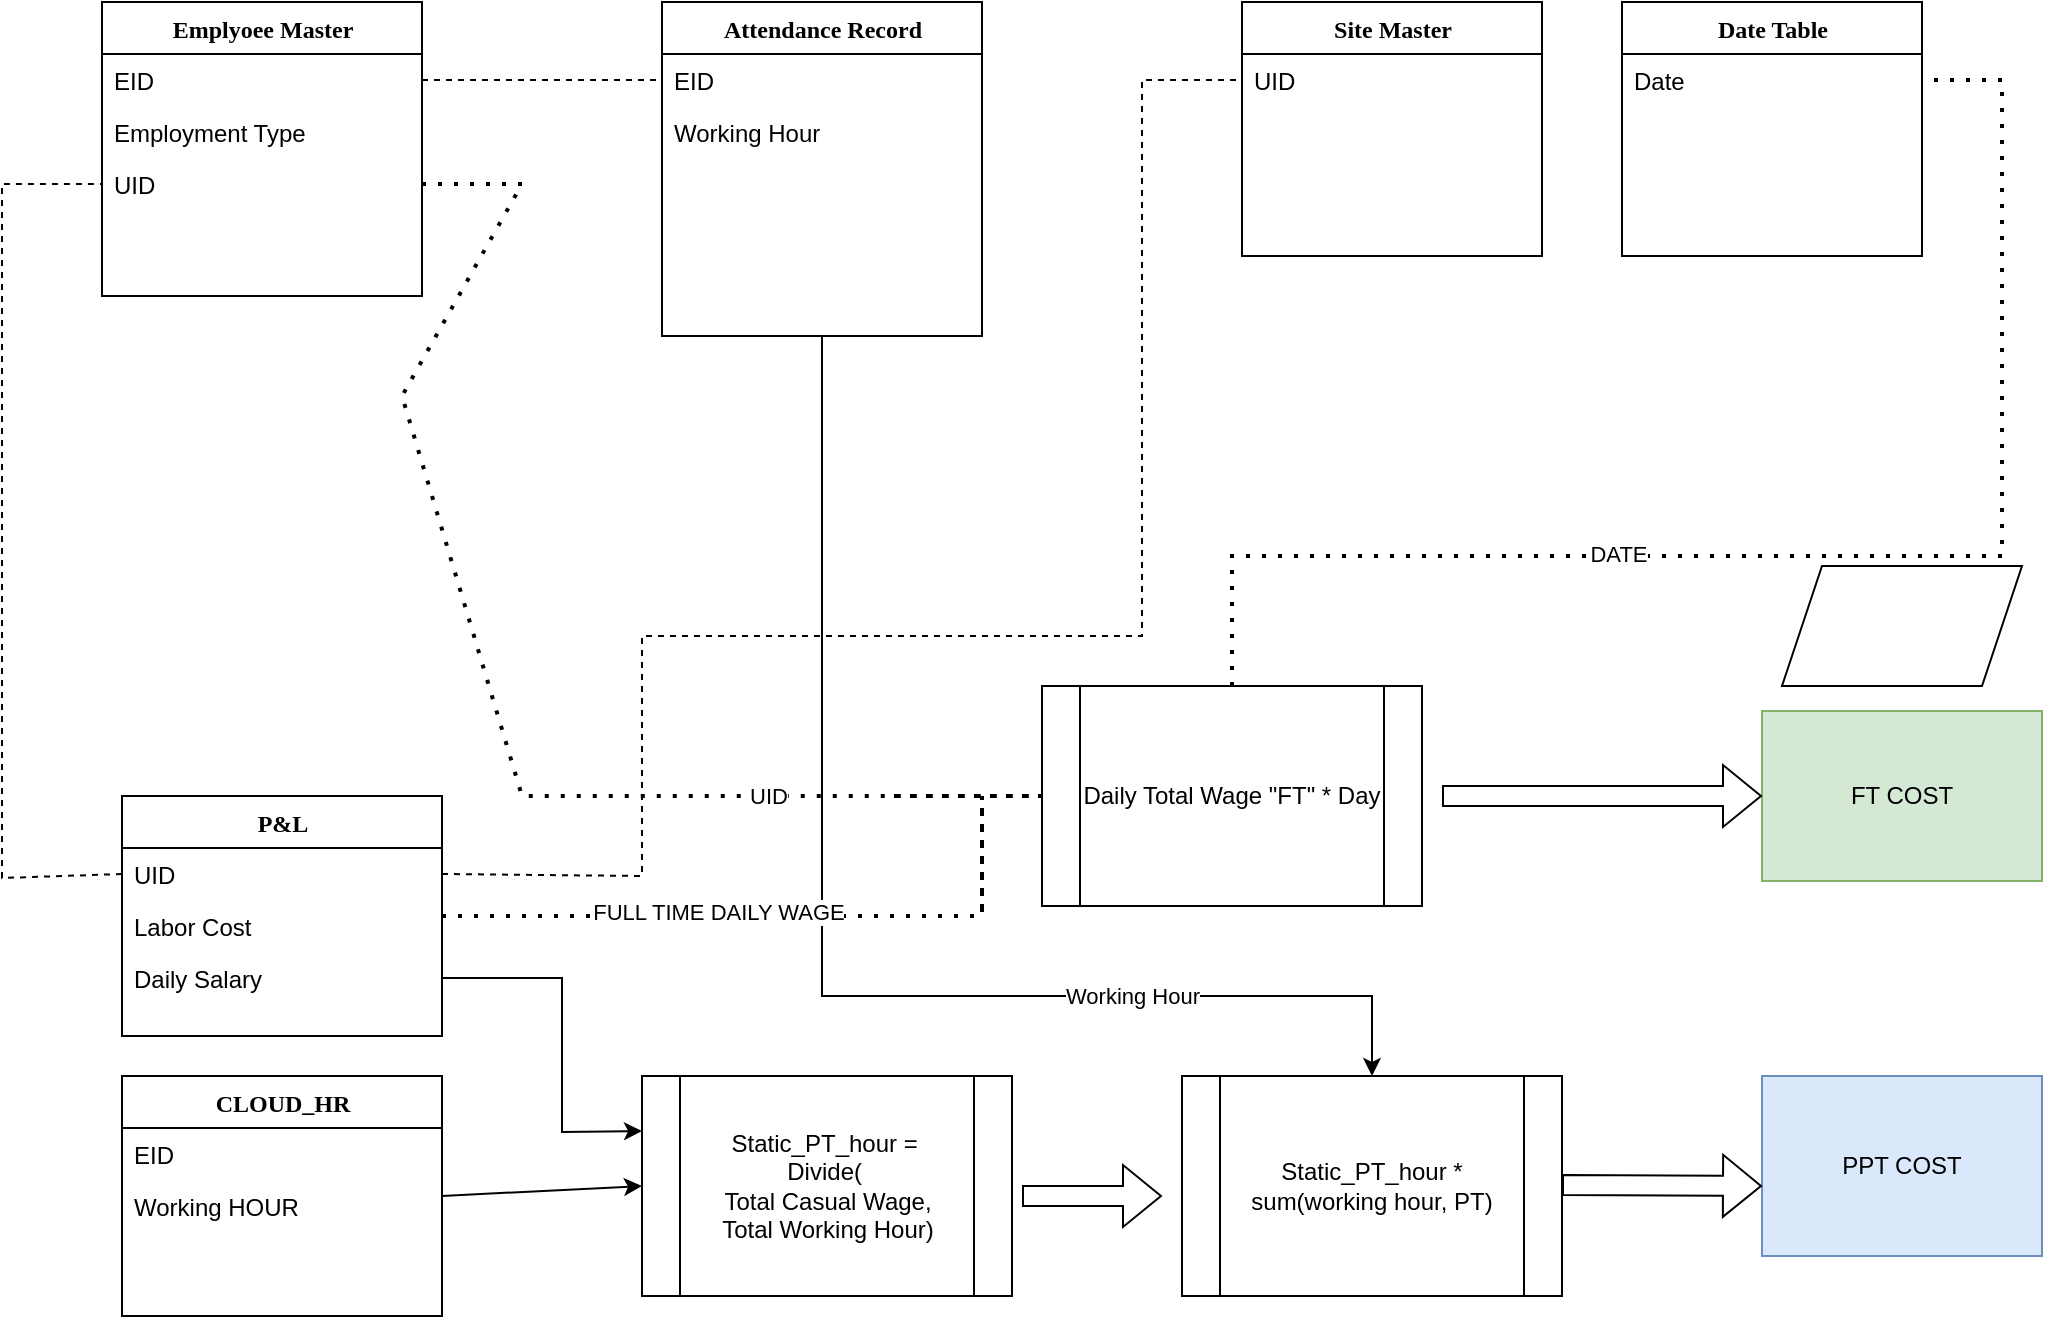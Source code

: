 <mxfile version="26.1.0">
  <diagram name="Page-1" id="9f46799a-70d6-7492-0946-bef42562c5a5">
    <mxGraphModel dx="863" dy="685" grid="1" gridSize="10" guides="1" tooltips="1" connect="1" arrows="1" fold="1" page="1" pageScale="1" pageWidth="1100" pageHeight="850" background="none" math="0" shadow="0">
      <root>
        <mxCell id="0" />
        <mxCell id="1" parent="0" />
        <mxCell id="78961159f06e98e8-17" value="Emplyoee Master" style="swimlane;html=1;fontStyle=1;align=center;verticalAlign=top;childLayout=stackLayout;horizontal=1;startSize=26;horizontalStack=0;resizeParent=1;resizeLast=0;collapsible=1;marginBottom=0;swimlaneFillColor=#ffffff;rounded=0;shadow=0;comic=0;labelBackgroundColor=none;strokeWidth=1;fillColor=none;fontFamily=Verdana;fontSize=12" parent="1" vertex="1">
          <mxGeometry x="90" y="83" width="160" height="147" as="geometry" />
        </mxCell>
        <mxCell id="78961159f06e98e8-21" value="EID" style="text;html=1;strokeColor=none;fillColor=none;align=left;verticalAlign=top;spacingLeft=4;spacingRight=4;whiteSpace=wrap;overflow=hidden;rotatable=0;points=[[0,0.5],[1,0.5]];portConstraint=eastwest;" parent="78961159f06e98e8-17" vertex="1">
          <mxGeometry y="26" width="160" height="26" as="geometry" />
        </mxCell>
        <mxCell id="78961159f06e98e8-23" value="Employment Type" style="text;html=1;strokeColor=none;fillColor=none;align=left;verticalAlign=top;spacingLeft=4;spacingRight=4;whiteSpace=wrap;overflow=hidden;rotatable=0;points=[[0,0.5],[1,0.5]];portConstraint=eastwest;" parent="78961159f06e98e8-17" vertex="1">
          <mxGeometry y="52" width="160" height="26" as="geometry" />
        </mxCell>
        <mxCell id="78961159f06e98e8-25" value="UID" style="text;html=1;strokeColor=none;fillColor=none;align=left;verticalAlign=top;spacingLeft=4;spacingRight=4;whiteSpace=wrap;overflow=hidden;rotatable=0;points=[[0,0.5],[1,0.5]];portConstraint=eastwest;" parent="78961159f06e98e8-17" vertex="1">
          <mxGeometry y="78" width="160" height="26" as="geometry" />
        </mxCell>
        <mxCell id="78961159f06e98e8-30" value="Attendance Record" style="swimlane;html=1;fontStyle=1;align=center;verticalAlign=top;childLayout=stackLayout;horizontal=1;startSize=26;horizontalStack=0;resizeParent=1;resizeLast=0;collapsible=1;marginBottom=0;swimlaneFillColor=#ffffff;rounded=0;shadow=0;comic=0;labelBackgroundColor=none;strokeWidth=1;fillColor=none;fontFamily=Verdana;fontSize=12" parent="1" vertex="1">
          <mxGeometry x="370" y="83" width="160" height="167" as="geometry" />
        </mxCell>
        <mxCell id="78961159f06e98e8-31" value="EID" style="text;html=1;strokeColor=none;fillColor=none;align=left;verticalAlign=top;spacingLeft=4;spacingRight=4;whiteSpace=wrap;overflow=hidden;rotatable=0;points=[[0,0.5],[1,0.5]];portConstraint=eastwest;" parent="78961159f06e98e8-30" vertex="1">
          <mxGeometry y="26" width="160" height="26" as="geometry" />
        </mxCell>
        <mxCell id="78961159f06e98e8-32" value="Working Hour" style="text;html=1;strokeColor=none;fillColor=none;align=left;verticalAlign=top;spacingLeft=4;spacingRight=4;whiteSpace=wrap;overflow=hidden;rotatable=0;points=[[0,0.5],[1,0.5]];portConstraint=eastwest;" parent="78961159f06e98e8-30" vertex="1">
          <mxGeometry y="52" width="160" height="26" as="geometry" />
        </mxCell>
        <mxCell id="78961159f06e98e8-43" value="Site Master" style="swimlane;html=1;fontStyle=1;align=center;verticalAlign=top;childLayout=stackLayout;horizontal=1;startSize=26;horizontalStack=0;resizeParent=1;resizeLast=0;collapsible=1;marginBottom=0;swimlaneFillColor=#ffffff;rounded=0;shadow=0;comic=0;labelBackgroundColor=none;strokeWidth=1;fillColor=none;fontFamily=Verdana;fontSize=12" parent="1" vertex="1">
          <mxGeometry x="660" y="83" width="150" height="127" as="geometry" />
        </mxCell>
        <mxCell id="78961159f06e98e8-44" value="UID&lt;div&gt;&lt;br&gt;&lt;/div&gt;" style="text;html=1;strokeColor=none;fillColor=none;align=left;verticalAlign=top;spacingLeft=4;spacingRight=4;whiteSpace=wrap;overflow=hidden;rotatable=0;points=[[0,0.5],[1,0.5]];portConstraint=eastwest;" parent="78961159f06e98e8-43" vertex="1">
          <mxGeometry y="26" width="150" height="26" as="geometry" />
        </mxCell>
        <mxCell id="78961159f06e98e8-56" value="P&amp;amp;L" style="swimlane;html=1;fontStyle=1;align=center;verticalAlign=top;childLayout=stackLayout;horizontal=1;startSize=26;horizontalStack=0;resizeParent=1;resizeLast=0;collapsible=1;marginBottom=0;swimlaneFillColor=#ffffff;rounded=0;shadow=0;comic=0;labelBackgroundColor=none;strokeWidth=1;fillColor=none;fontFamily=Verdana;fontSize=12" parent="1" vertex="1">
          <mxGeometry x="100" y="480" width="160" height="120" as="geometry" />
        </mxCell>
        <mxCell id="78961159f06e98e8-57" value="UID" style="text;html=1;strokeColor=none;fillColor=none;align=left;verticalAlign=top;spacingLeft=4;spacingRight=4;whiteSpace=wrap;overflow=hidden;rotatable=0;points=[[0,0.5],[1,0.5]];portConstraint=eastwest;" parent="78961159f06e98e8-56" vertex="1">
          <mxGeometry y="26" width="160" height="26" as="geometry" />
        </mxCell>
        <mxCell id="78961159f06e98e8-58" value="Labor Cost" style="text;html=1;strokeColor=none;fillColor=none;align=left;verticalAlign=top;spacingLeft=4;spacingRight=4;whiteSpace=wrap;overflow=hidden;rotatable=0;points=[[0,0.5],[1,0.5]];portConstraint=eastwest;" parent="78961159f06e98e8-56" vertex="1">
          <mxGeometry y="52" width="160" height="26" as="geometry" />
        </mxCell>
        <mxCell id="78961159f06e98e8-59" value="Daily Salary" style="text;html=1;strokeColor=none;fillColor=none;align=left;verticalAlign=top;spacingLeft=4;spacingRight=4;whiteSpace=wrap;overflow=hidden;rotatable=0;points=[[0,0.5],[1,0.5]];portConstraint=eastwest;" parent="78961159f06e98e8-56" vertex="1">
          <mxGeometry y="78" width="160" height="26" as="geometry" />
        </mxCell>
        <mxCell id="bfJErc-DgYLk0Dg4ZaRu-8" value="" style="endArrow=none;dashed=1;html=1;rounded=0;exitX=1;exitY=0.5;exitDx=0;exitDy=0;entryX=0;entryY=0.5;entryDx=0;entryDy=0;" parent="1" source="78961159f06e98e8-57" target="78961159f06e98e8-44" edge="1">
          <mxGeometry width="50" height="50" relative="1" as="geometry">
            <mxPoint x="650" y="200" as="sourcePoint" />
            <mxPoint x="700" y="150" as="targetPoint" />
            <Array as="points">
              <mxPoint x="360" y="520" />
              <mxPoint x="360" y="400" />
              <mxPoint x="610" y="400" />
              <mxPoint x="610" y="122" />
            </Array>
          </mxGeometry>
        </mxCell>
        <mxCell id="bfJErc-DgYLk0Dg4ZaRu-9" value="" style="endArrow=none;dashed=1;html=1;rounded=0;exitX=1;exitY=0.5;exitDx=0;exitDy=0;entryX=0;entryY=0.5;entryDx=0;entryDy=0;" parent="1" source="78961159f06e98e8-21" target="78961159f06e98e8-31" edge="1">
          <mxGeometry width="50" height="50" relative="1" as="geometry">
            <mxPoint x="280" y="40" as="sourcePoint" />
            <mxPoint x="380" y="122" as="targetPoint" />
            <Array as="points" />
          </mxGeometry>
        </mxCell>
        <mxCell id="bfJErc-DgYLk0Dg4ZaRu-12" value="" style="endArrow=none;dashed=1;html=1;rounded=0;entryX=0;entryY=0.5;entryDx=0;entryDy=0;exitX=0;exitY=0.5;exitDx=0;exitDy=0;" parent="1" source="78961159f06e98e8-57" target="78961159f06e98e8-25" edge="1">
          <mxGeometry width="50" height="50" relative="1" as="geometry">
            <mxPoint x="30" y="221.5" as="sourcePoint" />
            <mxPoint x="80" y="171.5" as="targetPoint" />
            <Array as="points">
              <mxPoint x="40" y="521" />
              <mxPoint x="40" y="174" />
            </Array>
          </mxGeometry>
        </mxCell>
        <mxCell id="bfJErc-DgYLk0Dg4ZaRu-13" value="PPT COST" style="rounded=0;whiteSpace=wrap;html=1;fillColor=#dae8fc;strokeColor=#6c8ebf;" parent="1" vertex="1">
          <mxGeometry x="920" y="620" width="140" height="90" as="geometry" />
        </mxCell>
        <mxCell id="bfJErc-DgYLk0Dg4ZaRu-23" value="" style="endArrow=classic;html=1;rounded=0;exitX=0.5;exitY=1;exitDx=0;exitDy=0;entryX=0.5;entryY=0;entryDx=0;entryDy=0;" parent="1" source="78961159f06e98e8-30" target="bfJErc-DgYLk0Dg4ZaRu-57" edge="1">
          <mxGeometry width="50" height="50" relative="1" as="geometry">
            <mxPoint x="520" y="410" as="sourcePoint" />
            <mxPoint x="450" y="440" as="targetPoint" />
            <Array as="points">
              <mxPoint x="450" y="580" />
              <mxPoint x="725" y="580" />
            </Array>
          </mxGeometry>
        </mxCell>
        <mxCell id="bfJErc-DgYLk0Dg4ZaRu-59" value="Working Hour" style="edgeLabel;html=1;align=center;verticalAlign=middle;resizable=0;points=[];" parent="bfJErc-DgYLk0Dg4ZaRu-23" vertex="1" connectable="0">
          <mxGeometry x="0.504" relative="1" as="geometry">
            <mxPoint as="offset" />
          </mxGeometry>
        </mxCell>
        <mxCell id="bfJErc-DgYLk0Dg4ZaRu-29" value="Date Table" style="swimlane;html=1;fontStyle=1;align=center;verticalAlign=top;childLayout=stackLayout;horizontal=1;startSize=26;horizontalStack=0;resizeParent=1;resizeLast=0;collapsible=1;marginBottom=0;swimlaneFillColor=#ffffff;rounded=0;shadow=0;comic=0;labelBackgroundColor=none;strokeWidth=1;fillColor=none;fontFamily=Verdana;fontSize=12" parent="1" vertex="1">
          <mxGeometry x="850" y="83" width="150" height="127" as="geometry" />
        </mxCell>
        <mxCell id="bfJErc-DgYLk0Dg4ZaRu-30" value="&lt;div&gt;Date&lt;/div&gt;" style="text;html=1;strokeColor=none;fillColor=none;align=left;verticalAlign=top;spacingLeft=4;spacingRight=4;whiteSpace=wrap;overflow=hidden;rotatable=0;points=[[0,0.5],[1,0.5]];portConstraint=eastwest;" parent="bfJErc-DgYLk0Dg4ZaRu-29" vertex="1">
          <mxGeometry y="26" width="150" height="26" as="geometry" />
        </mxCell>
        <mxCell id="bfJErc-DgYLk0Dg4ZaRu-37" value="FT COST" style="rounded=0;whiteSpace=wrap;html=1;fillColor=#d5e8d4;strokeColor=#82b366;" parent="1" vertex="1">
          <mxGeometry x="920" y="437.5" width="140" height="85" as="geometry" />
        </mxCell>
        <mxCell id="bfJErc-DgYLk0Dg4ZaRu-38" value="CLOUD_HR" style="swimlane;html=1;fontStyle=1;align=center;verticalAlign=top;childLayout=stackLayout;horizontal=1;startSize=26;horizontalStack=0;resizeParent=1;resizeLast=0;collapsible=1;marginBottom=0;swimlaneFillColor=#ffffff;rounded=0;shadow=0;comic=0;labelBackgroundColor=none;strokeWidth=1;fillColor=none;fontFamily=Verdana;fontSize=12" parent="1" vertex="1">
          <mxGeometry x="100" y="620" width="160" height="120" as="geometry" />
        </mxCell>
        <mxCell id="bfJErc-DgYLk0Dg4ZaRu-39" value="EID" style="text;html=1;strokeColor=none;fillColor=none;align=left;verticalAlign=top;spacingLeft=4;spacingRight=4;whiteSpace=wrap;overflow=hidden;rotatable=0;points=[[0,0.5],[1,0.5]];portConstraint=eastwest;" parent="bfJErc-DgYLk0Dg4ZaRu-38" vertex="1">
          <mxGeometry y="26" width="160" height="26" as="geometry" />
        </mxCell>
        <mxCell id="bfJErc-DgYLk0Dg4ZaRu-40" value="Working HOUR" style="text;html=1;strokeColor=none;fillColor=none;align=left;verticalAlign=top;spacingLeft=4;spacingRight=4;whiteSpace=wrap;overflow=hidden;rotatable=0;points=[[0,0.5],[1,0.5]];portConstraint=eastwest;" parent="bfJErc-DgYLk0Dg4ZaRu-38" vertex="1">
          <mxGeometry y="52" width="160" height="26" as="geometry" />
        </mxCell>
        <mxCell id="bfJErc-DgYLk0Dg4ZaRu-42" value="" style="endArrow=none;dashed=1;html=1;dashPattern=1 3;strokeWidth=2;rounded=0;exitX=1;exitY=0.5;exitDx=0;exitDy=0;entryX=0;entryY=0.5;entryDx=0;entryDy=0;" parent="1" source="78961159f06e98e8-25" target="bfJErc-DgYLk0Dg4ZaRu-46" edge="1">
          <mxGeometry width="50" height="50" relative="1" as="geometry">
            <mxPoint x="520" y="410" as="sourcePoint" />
            <mxPoint x="530" y="430" as="targetPoint" />
            <Array as="points">
              <mxPoint x="300" y="174" />
              <mxPoint x="240" y="280" />
              <mxPoint x="300" y="480" />
            </Array>
          </mxGeometry>
        </mxCell>
        <mxCell id="bfJErc-DgYLk0Dg4ZaRu-51" value="UID" style="edgeLabel;html=1;align=center;verticalAlign=middle;resizable=0;points=[];" parent="bfJErc-DgYLk0Dg4ZaRu-42" vertex="1" connectable="0">
          <mxGeometry x="0.571" relative="1" as="geometry">
            <mxPoint as="offset" />
          </mxGeometry>
        </mxCell>
        <mxCell id="bfJErc-DgYLk0Dg4ZaRu-43" value="" style="endArrow=none;dashed=1;html=1;dashPattern=1 3;strokeWidth=2;rounded=0;exitX=0;exitY=0.5;exitDx=0;exitDy=0;" parent="1" source="bfJErc-DgYLk0Dg4ZaRu-46" edge="1">
          <mxGeometry width="50" height="50" relative="1" as="geometry">
            <mxPoint x="615" y="485" as="sourcePoint" />
            <mxPoint x="480" y="480" as="targetPoint" />
            <Array as="points" />
          </mxGeometry>
        </mxCell>
        <mxCell id="bfJErc-DgYLk0Dg4ZaRu-44" value="" style="endArrow=none;dashed=1;html=1;dashPattern=1 3;strokeWidth=2;rounded=0;exitX=1;exitY=0.5;exitDx=0;exitDy=0;" parent="1" source="78961159f06e98e8-56" edge="1">
          <mxGeometry width="50" height="50" relative="1" as="geometry">
            <mxPoint x="260" y="540" as="sourcePoint" />
            <mxPoint x="530" y="540" as="targetPoint" />
            <Array as="points">
              <mxPoint x="530" y="540" />
              <mxPoint x="530" y="480" />
            </Array>
          </mxGeometry>
        </mxCell>
        <mxCell id="bfJErc-DgYLk0Dg4ZaRu-52" value="FULL TIME DAILY WAGE" style="edgeLabel;html=1;align=center;verticalAlign=middle;resizable=0;points=[];" parent="bfJErc-DgYLk0Dg4ZaRu-44" vertex="1" connectable="0">
          <mxGeometry x="-0.292" y="2" relative="1" as="geometry">
            <mxPoint as="offset" />
          </mxGeometry>
        </mxCell>
        <mxCell id="bfJErc-DgYLk0Dg4ZaRu-46" value="Daily Total Wage &quot;FT&quot; * Day" style="shape=process;whiteSpace=wrap;html=1;backgroundOutline=1;" parent="1" vertex="1">
          <mxGeometry x="560" y="425" width="190" height="110" as="geometry" />
        </mxCell>
        <mxCell id="bfJErc-DgYLk0Dg4ZaRu-49" value="" style="endArrow=none;dashed=1;html=1;dashPattern=1 3;strokeWidth=2;rounded=0;entryX=1;entryY=0.5;entryDx=0;entryDy=0;exitX=0.5;exitY=0;exitDx=0;exitDy=0;" parent="1" source="bfJErc-DgYLk0Dg4ZaRu-46" target="bfJErc-DgYLk0Dg4ZaRu-30" edge="1">
          <mxGeometry width="50" height="50" relative="1" as="geometry">
            <mxPoint x="1040" y="360" as="sourcePoint" />
            <mxPoint x="1030" y="310" as="targetPoint" />
            <Array as="points">
              <mxPoint x="655" y="360" />
              <mxPoint x="1040" y="360" />
              <mxPoint x="1040" y="122" />
            </Array>
          </mxGeometry>
        </mxCell>
        <mxCell id="bfJErc-DgYLk0Dg4ZaRu-50" value="DATE" style="edgeLabel;html=1;align=center;verticalAlign=middle;resizable=0;points=[];" parent="bfJErc-DgYLk0Dg4ZaRu-49" vertex="1" connectable="0">
          <mxGeometry x="-0.291" y="1" relative="1" as="geometry">
            <mxPoint as="offset" />
          </mxGeometry>
        </mxCell>
        <mxCell id="bfJErc-DgYLk0Dg4ZaRu-53" value="Static_PT_hour =&amp;nbsp;&lt;div&gt;Divide(&amp;nbsp;&lt;div&gt;Total Casual Wage,&lt;/div&gt;&lt;div&gt;Total Working Hour)&lt;/div&gt;&lt;/div&gt;" style="shape=process;whiteSpace=wrap;html=1;backgroundOutline=1;" parent="1" vertex="1">
          <mxGeometry x="360" y="620" width="185" height="110" as="geometry" />
        </mxCell>
        <mxCell id="bfJErc-DgYLk0Dg4ZaRu-54" value="" style="endArrow=classic;html=1;rounded=0;entryX=0;entryY=0.5;entryDx=0;entryDy=0;" parent="1" target="bfJErc-DgYLk0Dg4ZaRu-53" edge="1">
          <mxGeometry width="50" height="50" relative="1" as="geometry">
            <mxPoint x="260" y="680" as="sourcePoint" />
            <mxPoint x="310" y="630" as="targetPoint" />
          </mxGeometry>
        </mxCell>
        <mxCell id="bfJErc-DgYLk0Dg4ZaRu-55" value="" style="endArrow=classic;html=1;rounded=0;entryX=0;entryY=0.25;entryDx=0;entryDy=0;exitX=1;exitY=0.5;exitDx=0;exitDy=0;" parent="1" source="78961159f06e98e8-59" target="bfJErc-DgYLk0Dg4ZaRu-53" edge="1">
          <mxGeometry width="50" height="50" relative="1" as="geometry">
            <mxPoint x="280" y="630" as="sourcePoint" />
            <mxPoint x="330" y="580" as="targetPoint" />
            <Array as="points">
              <mxPoint x="320" y="571" />
              <mxPoint x="320" y="648" />
            </Array>
          </mxGeometry>
        </mxCell>
        <mxCell id="bfJErc-DgYLk0Dg4ZaRu-56" value="" style="shape=flexArrow;endArrow=classic;html=1;rounded=0;" parent="1" edge="1">
          <mxGeometry width="50" height="50" relative="1" as="geometry">
            <mxPoint x="550" y="680" as="sourcePoint" />
            <mxPoint x="620" y="680" as="targetPoint" />
          </mxGeometry>
        </mxCell>
        <mxCell id="bfJErc-DgYLk0Dg4ZaRu-57" value="Static_PT_hour * sum(working hour, PT)" style="shape=process;whiteSpace=wrap;html=1;backgroundOutline=1;" parent="1" vertex="1">
          <mxGeometry x="630" y="620" width="190" height="110" as="geometry" />
        </mxCell>
        <mxCell id="bfJErc-DgYLk0Dg4ZaRu-60" value="" style="shape=flexArrow;endArrow=classic;html=1;rounded=0;entryX=0;entryY=0.5;entryDx=0;entryDy=0;" parent="1" target="bfJErc-DgYLk0Dg4ZaRu-37" edge="1">
          <mxGeometry width="50" height="50" relative="1" as="geometry">
            <mxPoint x="760" y="480" as="sourcePoint" />
            <mxPoint x="810" y="425" as="targetPoint" />
          </mxGeometry>
        </mxCell>
        <mxCell id="bfJErc-DgYLk0Dg4ZaRu-61" value="" style="shape=flexArrow;endArrow=classic;html=1;rounded=0;" parent="1" edge="1">
          <mxGeometry width="50" height="50" relative="1" as="geometry">
            <mxPoint x="820" y="674.5" as="sourcePoint" />
            <mxPoint x="920" y="675" as="targetPoint" />
          </mxGeometry>
        </mxCell>
        <mxCell id="JJj9eX5yUjtxkmnB7GcJ-2" value="" style="shape=parallelogram;perimeter=parallelogramPerimeter;whiteSpace=wrap;html=1;fixedSize=1;" vertex="1" parent="1">
          <mxGeometry x="930" y="365" width="120" height="60" as="geometry" />
        </mxCell>
      </root>
    </mxGraphModel>
  </diagram>
</mxfile>
